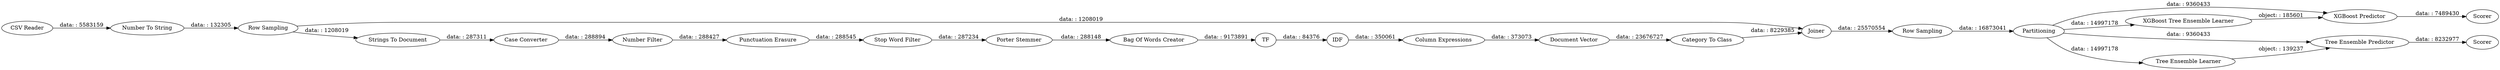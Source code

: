 digraph {
	"-6506335739463786460_15" [label=TF]
	"-6506335739463786460_8" [label="Case Converter"]
	"-6506335739463786460_22" [label="Row Sampling"]
	"-6506335739463786460_29" [label=Scorer]
	"-6506335739463786460_17" [label="Column Expressions"]
	"-6506335739463786460_2" [label="CSV Reader"]
	"-6506335739463786460_5" [label="Row Sampling"]
	"-6506335739463786460_26" [label=Scorer]
	"-6506335739463786460_28" [label="XGBoost Predictor"]
	"-6506335739463786460_18" [label="Document Vector"]
	"-6506335739463786460_9" [label="Number Filter"]
	"-6506335739463786460_23" [label=Partitioning]
	"-6506335739463786460_10" [label="Punctuation Erasure"]
	"-6506335739463786460_11" [label="Stop Word Filter"]
	"-6506335739463786460_21" [label=Joiner]
	"-6506335739463786460_12" [label="Porter Stemmer"]
	"-6506335739463786460_27" [label="XGBoost Tree Ensemble Learner"]
	"-6506335739463786460_25" [label="Tree Ensemble Predictor"]
	"-6506335739463786460_6" [label="Strings To Document"]
	"-6506335739463786460_4" [label="Number To String"]
	"-6506335739463786460_19" [label="Category To Class"]
	"-6506335739463786460_24" [label="Tree Ensemble Learner"]
	"-6506335739463786460_16" [label=IDF]
	"-6506335739463786460_14" [label="Bag Of Words Creator"]
	"-6506335739463786460_28" -> "-6506335739463786460_29" [label="data: : 7489430"]
	"-6506335739463786460_23" -> "-6506335739463786460_24" [label="data: : 14997178"]
	"-6506335739463786460_9" -> "-6506335739463786460_10" [label="data: : 288427"]
	"-6506335739463786460_15" -> "-6506335739463786460_16" [label="data: : 84376"]
	"-6506335739463786460_19" -> "-6506335739463786460_21" [label="data: : 8229385"]
	"-6506335739463786460_11" -> "-6506335739463786460_12" [label="data: : 287234"]
	"-6506335739463786460_2" -> "-6506335739463786460_4" [label="data: : 5583159"]
	"-6506335739463786460_23" -> "-6506335739463786460_27" [label="data: : 14997178"]
	"-6506335739463786460_23" -> "-6506335739463786460_25" [label="data: : 9360433"]
	"-6506335739463786460_18" -> "-6506335739463786460_19" [label="data: : 23676727"]
	"-6506335739463786460_5" -> "-6506335739463786460_6" [label="data: : 1208019"]
	"-6506335739463786460_16" -> "-6506335739463786460_17" [label="data: : 350061"]
	"-6506335739463786460_21" -> "-6506335739463786460_22" [label="data: : 25570554"]
	"-6506335739463786460_12" -> "-6506335739463786460_14" [label="data: : 288148"]
	"-6506335739463786460_24" -> "-6506335739463786460_25" [label="object: : 139237"]
	"-6506335739463786460_25" -> "-6506335739463786460_26" [label="data: : 8232977"]
	"-6506335739463786460_6" -> "-6506335739463786460_8" [label="data: : 287311"]
	"-6506335739463786460_17" -> "-6506335739463786460_18" [label="data: : 373073"]
	"-6506335739463786460_5" -> "-6506335739463786460_21" [label="data: : 1208019"]
	"-6506335739463786460_23" -> "-6506335739463786460_28" [label="data: : 9360433"]
	"-6506335739463786460_4" -> "-6506335739463786460_5" [label="data: : 132305"]
	"-6506335739463786460_22" -> "-6506335739463786460_23" [label="data: : 16873041"]
	"-6506335739463786460_14" -> "-6506335739463786460_15" [label="data: : 9173891"]
	"-6506335739463786460_27" -> "-6506335739463786460_28" [label="object: : 185601"]
	"-6506335739463786460_8" -> "-6506335739463786460_9" [label="data: : 288894"]
	"-6506335739463786460_10" -> "-6506335739463786460_11" [label="data: : 288545"]
	rankdir=LR
}
